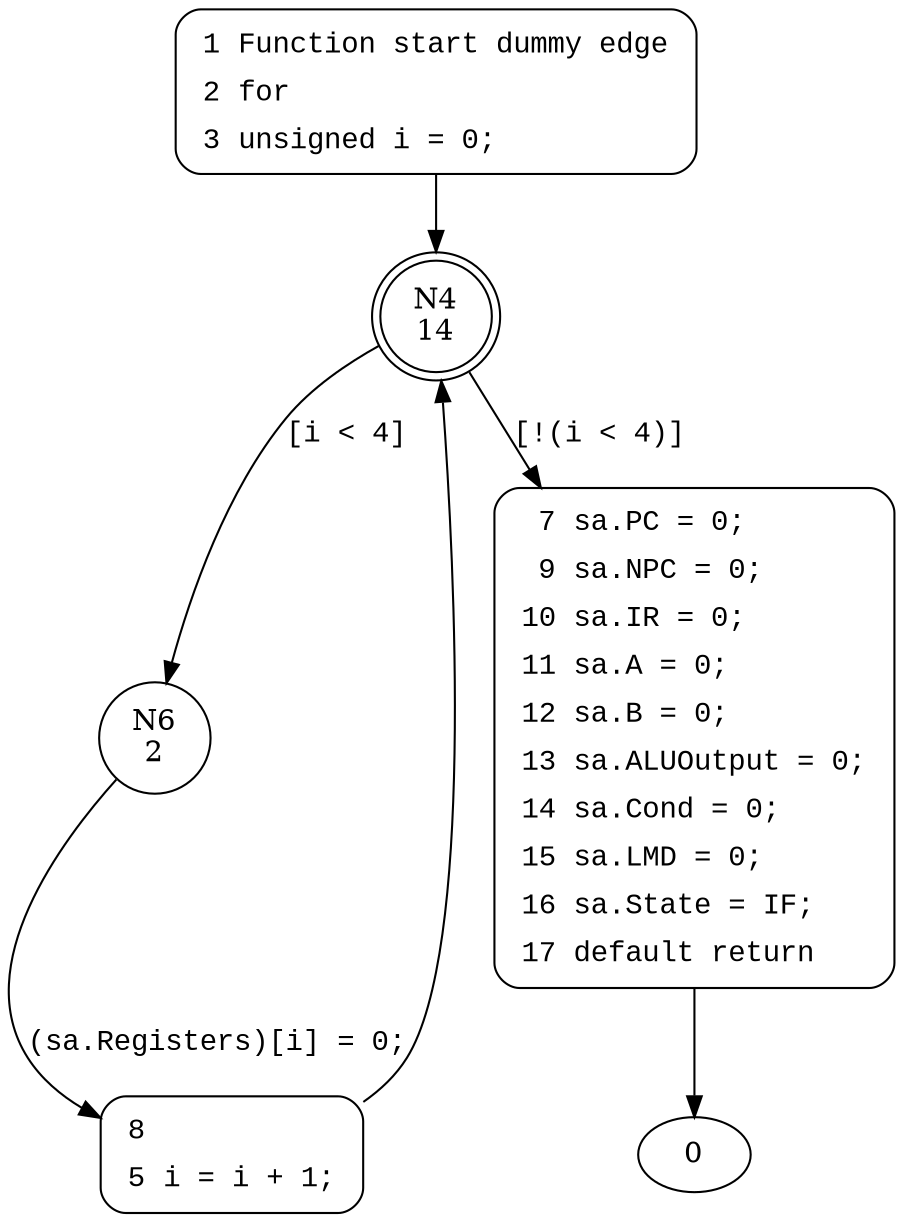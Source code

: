 digraph initial_alu16 {
4 [shape="doublecircle" label="N4\n14"]
6 [shape="circle" label="N6\n2"]
7 [shape="circle" label="N7\n13"]
8 [shape="circle" label="N8\n1"]
1 [style="filled,bold" penwidth="1" fillcolor="white" fontname="Courier New" shape="Mrecord" label=<<table border="0" cellborder="0" cellpadding="3" bgcolor="white"><tr><td align="right">1</td><td align="left">Function start dummy edge</td></tr><tr><td align="right">2</td><td align="left">for</td></tr><tr><td align="right">3</td><td align="left">unsigned i = 0;</td></tr></table>>]
1 -> 4[label=""]
7 [style="filled,bold" penwidth="1" fillcolor="white" fontname="Courier New" shape="Mrecord" label=<<table border="0" cellborder="0" cellpadding="3" bgcolor="white"><tr><td align="right">7</td><td align="left">sa.PC = 0;</td></tr><tr><td align="right">9</td><td align="left">sa.NPC = 0;</td></tr><tr><td align="right">10</td><td align="left">sa.IR = 0;</td></tr><tr><td align="right">11</td><td align="left">sa.A = 0;</td></tr><tr><td align="right">12</td><td align="left">sa.B = 0;</td></tr><tr><td align="right">13</td><td align="left">sa.ALUOutput = 0;</td></tr><tr><td align="right">14</td><td align="left">sa.Cond = 0;</td></tr><tr><td align="right">15</td><td align="left">sa.LMD = 0;</td></tr><tr><td align="right">16</td><td align="left">sa.State = IF;</td></tr><tr><td align="right">17</td><td align="left">default return</td></tr></table>>]
7 -> 0[label=""]
8 [style="filled,bold" penwidth="1" fillcolor="white" fontname="Courier New" shape="Mrecord" label=<<table border="0" cellborder="0" cellpadding="3" bgcolor="white"><tr><td align="right">8</td><td align="left"></td></tr><tr><td align="right">5</td><td align="left">i = i + 1;</td></tr></table>>]
8 -> 4[label=""]
4 -> 6 [label="[i < 4]" fontname="Courier New"]
4 -> 7 [label="[!(i < 4)]" fontname="Courier New"]
6 -> 8 [label="(sa.Registers)[i] = 0;" fontname="Courier New"]
}